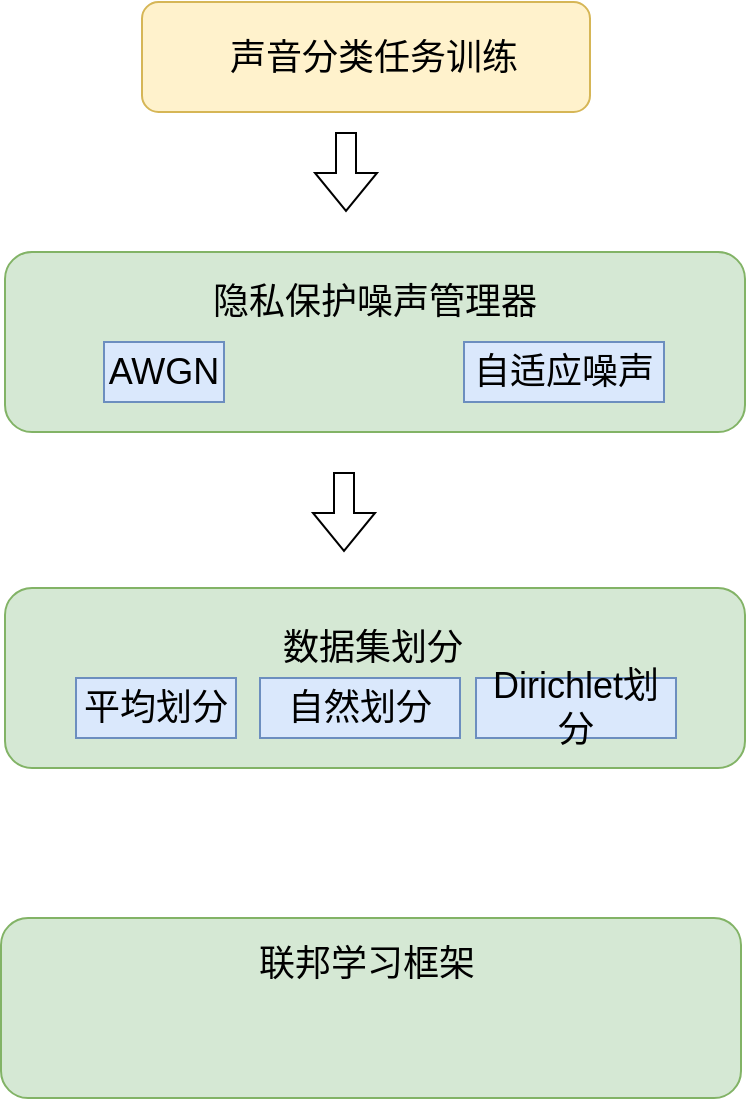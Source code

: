 <mxfile version="21.0.2" type="github">
  <diagram name="第 1 页" id="87JIaRfPC5aO63aW0v4Z">
    <mxGraphModel dx="700" dy="992" grid="1" gridSize="10" guides="1" tooltips="1" connect="1" arrows="1" fold="1" page="1" pageScale="1" pageWidth="827" pageHeight="1169" math="0" shadow="0">
      <root>
        <mxCell id="0" />
        <mxCell id="1" parent="0" />
        <mxCell id="CtQr43Fwbx3dNzLd9Wr6-7" value="" style="rounded=1;whiteSpace=wrap;html=1;fillColor=#d5e8d4;strokeColor=#82b366;" vertex="1" parent="1">
          <mxGeometry x="310.5" y="275" width="370" height="90" as="geometry" />
        </mxCell>
        <mxCell id="CtQr43Fwbx3dNzLd9Wr6-5" value="" style="rounded=1;whiteSpace=wrap;html=1;fillColor=#fff2cc;strokeColor=#d6b656;" vertex="1" parent="1">
          <mxGeometry x="379" y="150" width="224" height="55" as="geometry" />
        </mxCell>
        <mxCell id="CtQr43Fwbx3dNzLd9Wr6-3" value="&lt;font style=&quot;font-size: 18px;&quot;&gt;声音分类任务训练&lt;/font&gt;" style="text;html=1;strokeColor=none;fillColor=none;align=center;verticalAlign=middle;whiteSpace=wrap;rounded=0;" vertex="1" parent="1">
          <mxGeometry x="415" y="163" width="160" height="30" as="geometry" />
        </mxCell>
        <mxCell id="CtQr43Fwbx3dNzLd9Wr6-6" value="&lt;font style=&quot;font-size: 18px;&quot;&gt;隐私保护噪声管理器&lt;/font&gt;" style="text;html=1;strokeColor=none;fillColor=none;align=center;verticalAlign=middle;whiteSpace=wrap;rounded=0;" vertex="1" parent="1">
          <mxGeometry x="380" y="285" width="231" height="30" as="geometry" />
        </mxCell>
        <mxCell id="CtQr43Fwbx3dNzLd9Wr6-9" value="&lt;font style=&quot;font-size: 18px;&quot;&gt;AWGN&lt;/font&gt;" style="text;html=1;strokeColor=#6c8ebf;fillColor=#dae8fc;align=center;verticalAlign=middle;whiteSpace=wrap;rounded=0;" vertex="1" parent="1">
          <mxGeometry x="360" y="320" width="60" height="30" as="geometry" />
        </mxCell>
        <mxCell id="CtQr43Fwbx3dNzLd9Wr6-10" value="&lt;font style=&quot;font-size: 18px;&quot;&gt;自适应噪声&lt;/font&gt;" style="text;html=1;strokeColor=#6c8ebf;fillColor=#dae8fc;align=center;verticalAlign=middle;whiteSpace=wrap;rounded=0;" vertex="1" parent="1">
          <mxGeometry x="540" y="320" width="100" height="30" as="geometry" />
        </mxCell>
        <mxCell id="CtQr43Fwbx3dNzLd9Wr6-11" value="" style="rounded=1;whiteSpace=wrap;html=1;fillColor=#d5e8d4;strokeColor=#82b366;" vertex="1" parent="1">
          <mxGeometry x="310.5" y="443" width="370" height="90" as="geometry" />
        </mxCell>
        <mxCell id="CtQr43Fwbx3dNzLd9Wr6-12" value="&lt;font style=&quot;font-size: 18px;&quot;&gt;平均划分&lt;/font&gt;" style="text;html=1;strokeColor=#6c8ebf;fillColor=#dae8fc;align=center;verticalAlign=middle;whiteSpace=wrap;rounded=0;" vertex="1" parent="1">
          <mxGeometry x="346" y="488" width="80" height="30" as="geometry" />
        </mxCell>
        <mxCell id="CtQr43Fwbx3dNzLd9Wr6-13" value="&lt;font style=&quot;font-size: 18px;&quot;&gt;自然划分&lt;/font&gt;" style="text;html=1;strokeColor=#6c8ebf;fillColor=#dae8fc;align=center;verticalAlign=middle;whiteSpace=wrap;rounded=0;" vertex="1" parent="1">
          <mxGeometry x="438" y="488" width="100" height="30" as="geometry" />
        </mxCell>
        <mxCell id="CtQr43Fwbx3dNzLd9Wr6-14" value="&lt;font style=&quot;font-size: 18px;&quot;&gt;数据集划分&lt;/font&gt;" style="text;html=1;strokeColor=none;fillColor=none;align=center;verticalAlign=middle;whiteSpace=wrap;rounded=0;" vertex="1" parent="1">
          <mxGeometry x="378.5" y="458" width="231" height="30" as="geometry" />
        </mxCell>
        <mxCell id="CtQr43Fwbx3dNzLd9Wr6-15" value="" style="shape=flexArrow;endArrow=classic;html=1;rounded=0;" edge="1" parent="1">
          <mxGeometry width="50" height="50" relative="1" as="geometry">
            <mxPoint x="480" y="385" as="sourcePoint" />
            <mxPoint x="480" y="425" as="targetPoint" />
          </mxGeometry>
        </mxCell>
        <mxCell id="CtQr43Fwbx3dNzLd9Wr6-16" value="&lt;font style=&quot;font-size: 18px;&quot;&gt;Dirichlet划分&lt;/font&gt;" style="text;html=1;strokeColor=#6c8ebf;fillColor=#dae8fc;align=center;verticalAlign=middle;whiteSpace=wrap;rounded=0;" vertex="1" parent="1">
          <mxGeometry x="546" y="488" width="100" height="30" as="geometry" />
        </mxCell>
        <mxCell id="CtQr43Fwbx3dNzLd9Wr6-17" value="" style="shape=flexArrow;endArrow=classic;html=1;rounded=0;" edge="1" parent="1">
          <mxGeometry width="50" height="50" relative="1" as="geometry">
            <mxPoint x="481" y="215" as="sourcePoint" />
            <mxPoint x="481" y="255" as="targetPoint" />
          </mxGeometry>
        </mxCell>
        <mxCell id="CtQr43Fwbx3dNzLd9Wr6-18" value="" style="rounded=1;whiteSpace=wrap;html=1;fillColor=#d5e8d4;strokeColor=#82b366;" vertex="1" parent="1">
          <mxGeometry x="308.5" y="608" width="370" height="90" as="geometry" />
        </mxCell>
        <mxCell id="CtQr43Fwbx3dNzLd9Wr6-19" value="&lt;font style=&quot;font-size: 18px;&quot;&gt;联邦学习框架&lt;/font&gt;" style="text;html=1;strokeColor=none;fillColor=none;align=center;verticalAlign=middle;whiteSpace=wrap;rounded=0;" vertex="1" parent="1">
          <mxGeometry x="375.5" y="616" width="231" height="30" as="geometry" />
        </mxCell>
      </root>
    </mxGraphModel>
  </diagram>
</mxfile>

